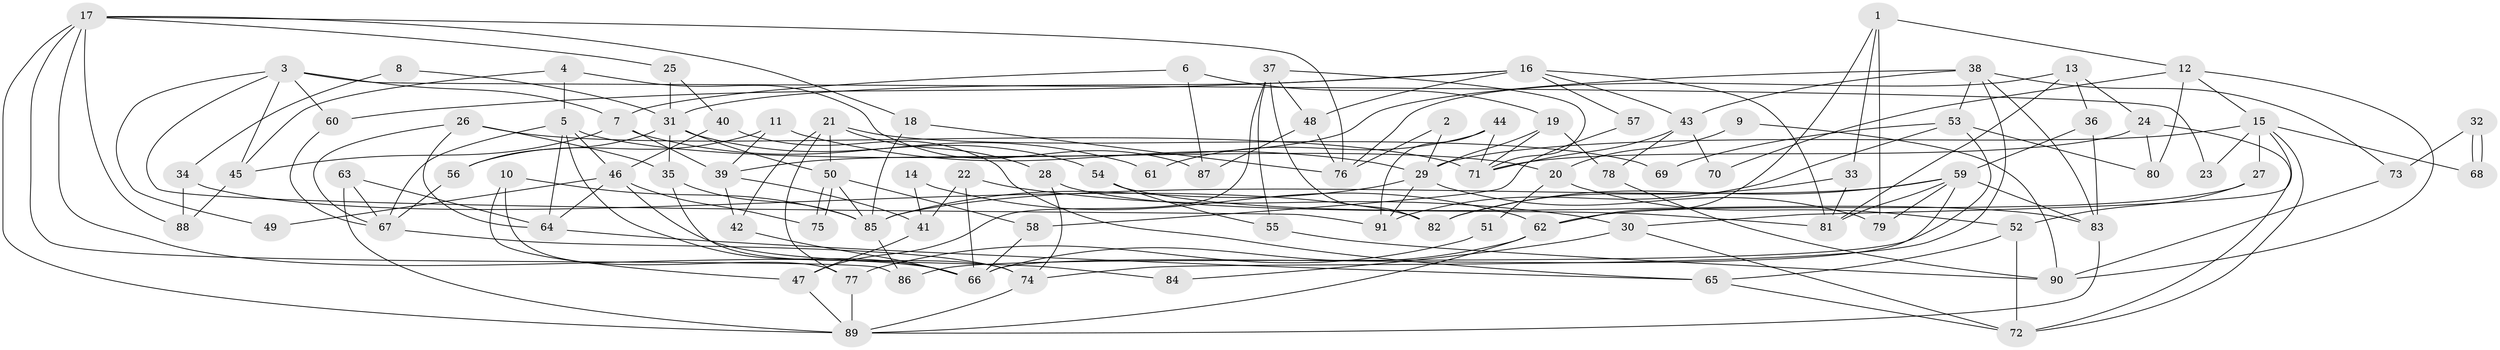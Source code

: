 // Generated by graph-tools (version 1.1) at 2025/15/03/09/25 04:15:03]
// undirected, 91 vertices, 182 edges
graph export_dot {
graph [start="1"]
  node [color=gray90,style=filled];
  1;
  2;
  3;
  4;
  5;
  6;
  7;
  8;
  9;
  10;
  11;
  12;
  13;
  14;
  15;
  16;
  17;
  18;
  19;
  20;
  21;
  22;
  23;
  24;
  25;
  26;
  27;
  28;
  29;
  30;
  31;
  32;
  33;
  34;
  35;
  36;
  37;
  38;
  39;
  40;
  41;
  42;
  43;
  44;
  45;
  46;
  47;
  48;
  49;
  50;
  51;
  52;
  53;
  54;
  55;
  56;
  57;
  58;
  59;
  60;
  61;
  62;
  63;
  64;
  65;
  66;
  67;
  68;
  69;
  70;
  71;
  72;
  73;
  74;
  75;
  76;
  77;
  78;
  79;
  80;
  81;
  82;
  83;
  84;
  85;
  86;
  87;
  88;
  89;
  90;
  91;
  1 -- 62;
  1 -- 12;
  1 -- 33;
  1 -- 79;
  2 -- 29;
  2 -- 76;
  3 -- 91;
  3 -- 7;
  3 -- 23;
  3 -- 45;
  3 -- 49;
  3 -- 60;
  4 -- 5;
  4 -- 87;
  4 -- 45;
  5 -- 67;
  5 -- 66;
  5 -- 20;
  5 -- 46;
  5 -- 64;
  6 -- 19;
  6 -- 7;
  6 -- 87;
  7 -- 39;
  7 -- 45;
  7 -- 61;
  8 -- 31;
  8 -- 34;
  9 -- 90;
  9 -- 20;
  10 -- 85;
  10 -- 77;
  10 -- 47;
  11 -- 56;
  11 -- 39;
  11 -- 29;
  12 -- 15;
  12 -- 90;
  12 -- 70;
  12 -- 80;
  13 -- 76;
  13 -- 36;
  13 -- 24;
  13 -- 81;
  14 -- 62;
  14 -- 41;
  15 -- 72;
  15 -- 29;
  15 -- 23;
  15 -- 27;
  15 -- 30;
  15 -- 68;
  16 -- 81;
  16 -- 43;
  16 -- 31;
  16 -- 48;
  16 -- 57;
  16 -- 60;
  17 -- 18;
  17 -- 89;
  17 -- 25;
  17 -- 66;
  17 -- 76;
  17 -- 86;
  17 -- 88;
  18 -- 85;
  18 -- 76;
  19 -- 29;
  19 -- 71;
  19 -- 78;
  20 -- 52;
  20 -- 51;
  21 -- 28;
  21 -- 50;
  21 -- 42;
  21 -- 69;
  21 -- 77;
  22 -- 30;
  22 -- 66;
  22 -- 41;
  24 -- 72;
  24 -- 71;
  24 -- 80;
  25 -- 31;
  25 -- 40;
  26 -- 64;
  26 -- 35;
  26 -- 67;
  26 -- 71;
  27 -- 62;
  27 -- 52;
  28 -- 81;
  28 -- 74;
  29 -- 79;
  29 -- 85;
  29 -- 91;
  30 -- 72;
  30 -- 84;
  31 -- 50;
  31 -- 35;
  31 -- 54;
  31 -- 56;
  32 -- 73;
  32 -- 68;
  32 -- 68;
  33 -- 82;
  33 -- 81;
  34 -- 82;
  34 -- 88;
  35 -- 85;
  35 -- 74;
  36 -- 83;
  36 -- 59;
  37 -- 47;
  37 -- 71;
  37 -- 48;
  37 -- 55;
  37 -- 82;
  38 -- 74;
  38 -- 83;
  38 -- 39;
  38 -- 43;
  38 -- 53;
  38 -- 73;
  39 -- 42;
  39 -- 41;
  40 -- 46;
  40 -- 65;
  41 -- 47;
  42 -- 66;
  43 -- 71;
  43 -- 70;
  43 -- 78;
  44 -- 71;
  44 -- 91;
  44 -- 61;
  45 -- 88;
  46 -- 64;
  46 -- 49;
  46 -- 75;
  46 -- 84;
  47 -- 89;
  48 -- 76;
  48 -- 87;
  50 -- 75;
  50 -- 75;
  50 -- 85;
  50 -- 58;
  51 -- 77;
  52 -- 65;
  52 -- 72;
  53 -- 80;
  53 -- 69;
  53 -- 86;
  53 -- 91;
  54 -- 83;
  54 -- 55;
  55 -- 90;
  56 -- 67;
  57 -- 58;
  58 -- 66;
  59 -- 81;
  59 -- 85;
  59 -- 66;
  59 -- 79;
  59 -- 82;
  59 -- 83;
  60 -- 67;
  62 -- 89;
  62 -- 66;
  63 -- 67;
  63 -- 89;
  63 -- 64;
  64 -- 65;
  65 -- 72;
  67 -- 74;
  73 -- 90;
  74 -- 89;
  77 -- 89;
  78 -- 90;
  83 -- 89;
  85 -- 86;
}
